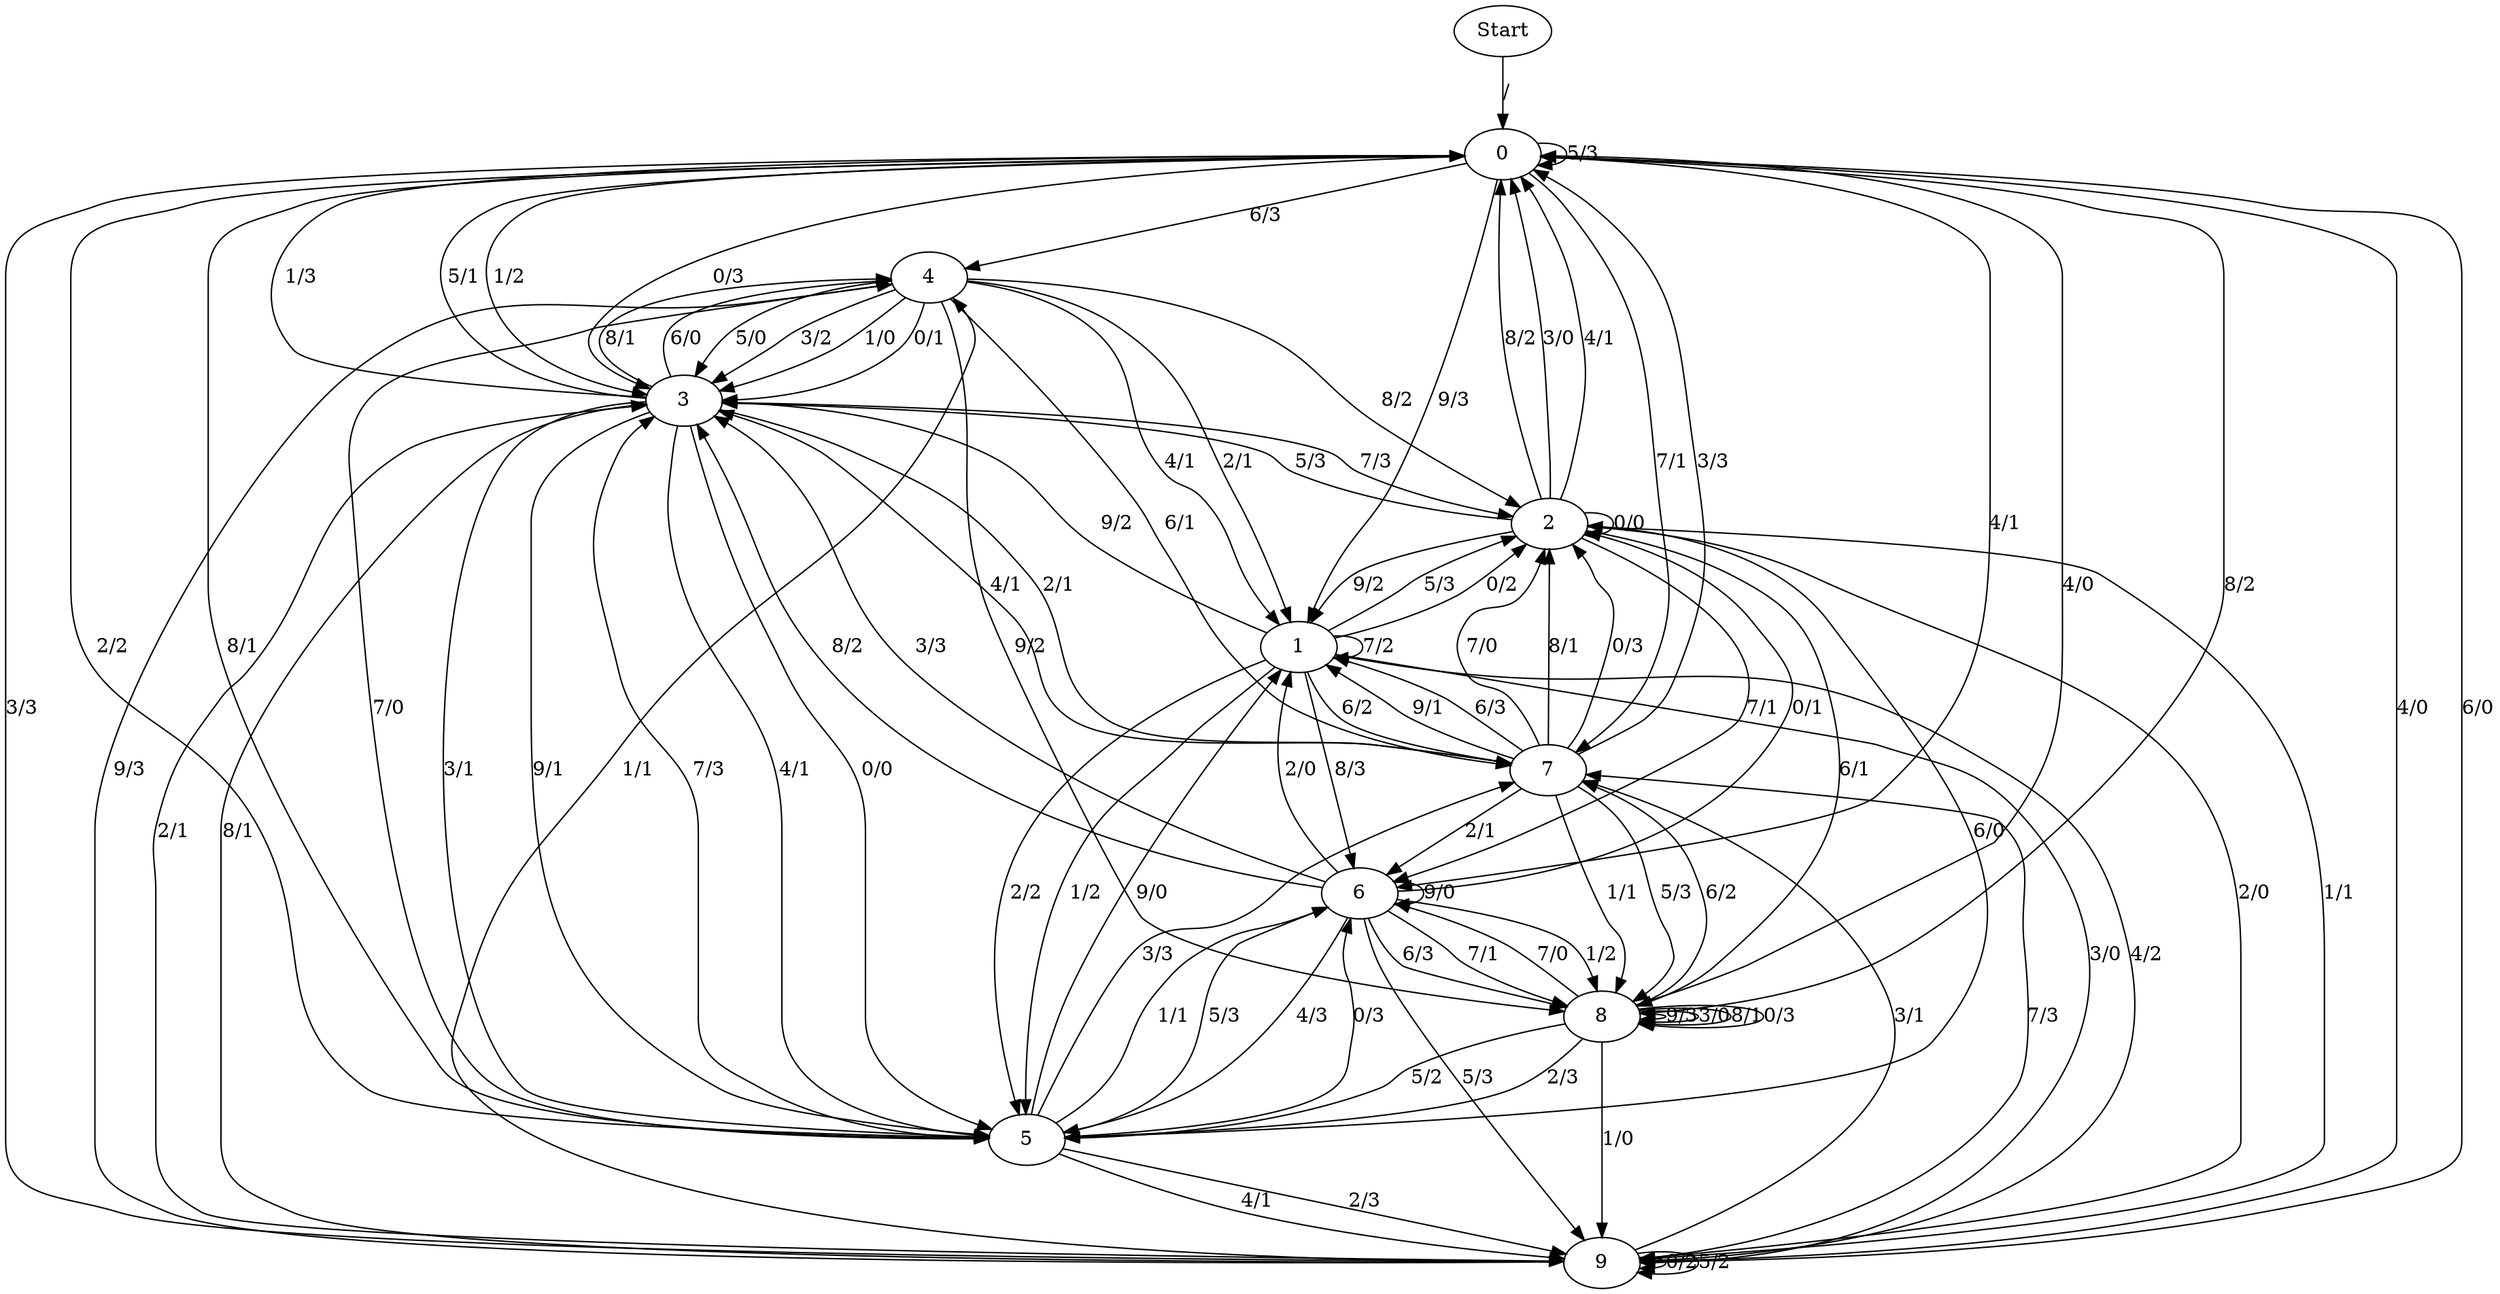 digraph {
	Start -> 0 [label="/"]
	0 -> 0 [label="5/3"]
	0 -> 4 [label="6/3"]
	0 -> 3 [label="1/2"]
	0 -> 8 [label="8/2"]
	0 -> 5 [label="2/2"]
	0 -> 6 [label="4/1"]
	0 -> 9 [label="3/3"]
	0 -> 3 [label="0/3"]
	0 -> 7 [label="7/1"]
	0 -> 1 [label="9/3"]
	5 -> 6 [label="0/3"]
	5 -> 7 [label="3/3"]
	5 -> 9 [label="2/3"]
	5 -> 6 [label="5/3"]
	5 -> 3 [label="7/3"]
	5 -> 0 [label="8/1"]
	5 -> 1 [label="9/0"]
	5 -> 2 [label="6/0"]
	5 -> 9 [label="4/1"]
	5 -> 6 [label="1/1"]
	7 -> 0 [label="3/3"]
	7 -> 8 [label="5/3"]
	7 -> 2 [label="0/3"]
	7 -> 2 [label="7/0"]
	7 -> 1 [label="9/1"]
	7 -> 8 [label="1/1"]
	7 -> 3 [label="4/1"]
	7 -> 6 [label="2/1"]
	7 -> 1 [label="6/3"]
	7 -> 2 [label="8/1"]
	1 -> 6 [label="8/3"]
	1 -> 7 [label="6/2"]
	1 -> 2 [label="5/3"]
	1 -> 9 [label="3/0"]
	1 -> 5 [label="1/2"]
	1 -> 5 [label="2/2"]
	1 -> 2 [label="0/2"]
	1 -> 9 [label="4/2"]
	1 -> 3 [label="9/2"]
	1 -> 1 [label="7/2"]
	2 -> 9 [label="2/0"]
	2 -> 0 [label="8/2"]
	2 -> 9 [label="1/1"]
	2 -> 8 [label="6/1"]
	2 -> 0 [label="3/0"]
	2 -> 0 [label="4/1"]
	2 -> 1 [label="9/2"]
	2 -> 2 [label="0/0"]
	2 -> 6 [label="7/1"]
	2 -> 3 [label="5/3"]
	3 -> 0 [label="1/3"]
	3 -> 5 [label="4/1"]
	3 -> 7 [label="2/1"]
	3 -> 5 [label="0/0"]
	3 -> 0 [label="5/1"]
	3 -> 2 [label="7/3"]
	3 -> 5 [label="3/1"]
	3 -> 4 [label="8/1"]
	3 -> 5 [label="9/1"]
	3 -> 4 [label="6/0"]
	4 -> 1 [label="4/1"]
	4 -> 3 [label="5/0"]
	4 -> 7 [label="6/1"]
	4 -> 5 [label="7/0"]
	4 -> 2 [label="8/2"]
	4 -> 1 [label="2/1"]
	4 -> 3 [label="3/2"]
	4 -> 3 [label="1/0"]
	4 -> 8 [label="9/2"]
	4 -> 3 [label="0/1"]
	8 -> 8 [label="9/3"]
	8 -> 8 [label="3/0"]
	8 -> 5 [label="5/2"]
	8 -> 5 [label="2/3"]
	8 -> 0 [label="4/0"]
	8 -> 9 [label="1/0"]
	8 -> 8 [label="8/1"]
	8 -> 8 [label="0/3"]
	8 -> 7 [label="6/2"]
	8 -> 6 [label="7/0"]
	6 -> 2 [label="0/1"]
	6 -> 3 [label="3/3"]
	6 -> 8 [label="1/2"]
	6 -> 1 [label="2/0"]
	6 -> 6 [label="9/0"]
	6 -> 9 [label="5/3"]
	6 -> 8 [label="7/1"]
	6 -> 5 [label="4/3"]
	6 -> 8 [label="6/3"]
	6 -> 3 [label="8/2"]
	9 -> 3 [label="2/1"]
	9 -> 7 [label="3/1"]
	9 -> 4 [label="1/1"]
	9 -> 0 [label="4/0"]
	9 -> 9 [label="0/2"]
	9 -> 3 [label="8/1"]
	9 -> 4 [label="9/3"]
	9 -> 7 [label="7/3"]
	9 -> 0 [label="6/0"]
	9 -> 9 [label="5/2"]
}